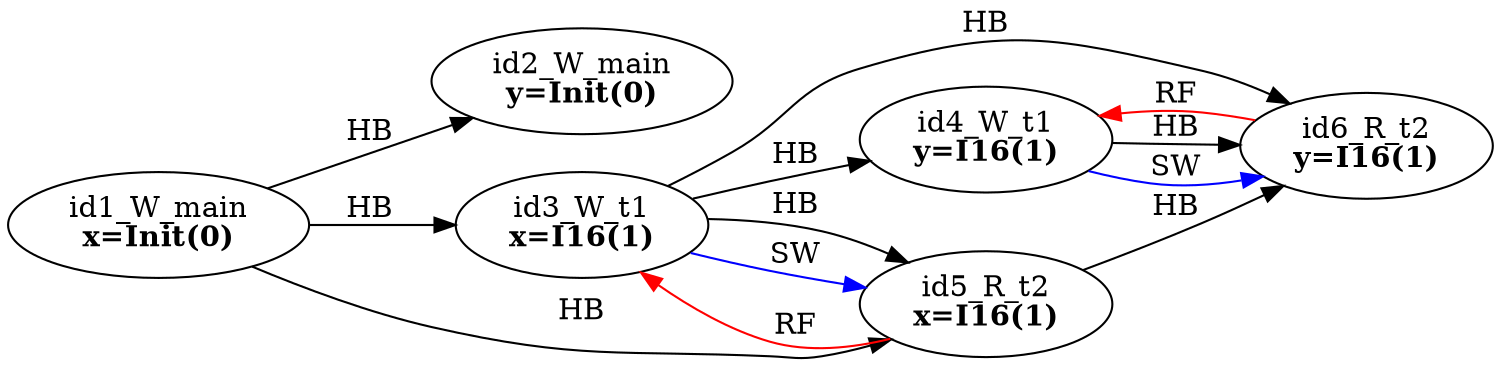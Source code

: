 digraph memory_model {
rankdir=LR;
splines=true; esep=0.5;
id1_W_main -> id2_W_main [label = "HB", color="black"];
id3_W_t1 -> id4_W_t1 [label = "HB", color="black"];
id5_R_t2 -> id6_R_t2 [label = "HB", color="black"];
id1_W_main -> id3_W_t1 [label = "HB", color="black"];
id1_W_main -> id5_R_t2 [label = "HB", color="black"];
id3_W_t1 -> id5_R_t2 [label = "HB", color="black"];
id3_W_t1 -> id6_R_t2 [label = "HB", color="black"];
id4_W_t1 -> id6_R_t2 [label = "HB", color="black"];
id5_R_t2 -> id3_W_t1 [label = "RF", color="red"];
id6_R_t2 -> id4_W_t1 [label = "RF", color="red"];
id3_W_t1 -> id5_R_t2 [label = "SW", color="blue"];
id4_W_t1 -> id6_R_t2 [label = "SW", color="blue"];
id1_W_main [label=<id1_W_main<br/><B>x=Init(0)</B>>, pos="2.5,4!"]
id2_W_main [label=<id2_W_main<br/><B>y=Init(0)</B>>, pos="2.5,2!"]
id3_W_t1 [label=<id3_W_t1<br/><B>x=I16(1)</B>>, pos="0,0!"]
id4_W_t1 [label=<id4_W_t1<br/><B>y=I16(1)</B>>, pos="0,-2!"]
id5_R_t2 [label=<id5_R_t2<br/><B>x=I16(1)</B>>, pos="5,0!"]
id6_R_t2 [label=<id6_R_t2<br/><B>y=I16(1)</B>>, pos="5,-2!"]
}